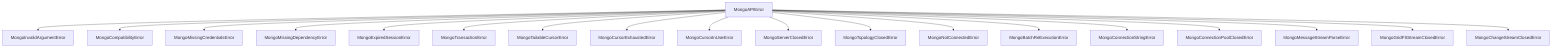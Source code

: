 graph TD
    MongoAPIError --> MongoInvalidArgumentError
    MongoAPIError --> MongoCompatibilityError
    MongoAPIError --> MongoMissingCredentialsError
    MongoAPIError --> MongoMissingDependencyError

    MongoAPIError --> MongoExpiredSessionError
    MongoAPIError --> MongoTransactionError
    MongoAPIError --> MongoTailableCursorError
    MongoAPIError --> MongoCursorExhaustedError
    MongoAPIError --> MongoCursorInUseError
    MongoAPIError --> MongoServerClosedError
    MongoAPIError --> MongoTopologyClosedError
    MongoAPIError --> MongoNotConnectedError
    MongoAPIError --> MongoBatchReExecutionError
    MongoAPIError --> MongoConnectionStringError
    MongoAPIError --> MongoConnectionPoolClosedError
    MongoAPIError --> MongoMessageStreamParseError
    MongoAPIError --> MongoGridFSStreamClosedError
    MongoAPIError --> MongoChangeStreamClosedError
